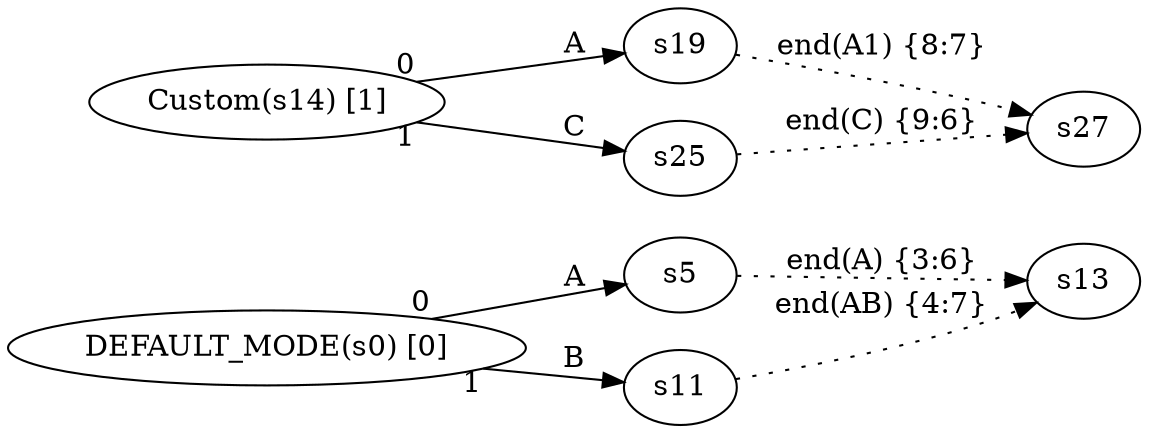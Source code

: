 digraph ATN {
  rankdir=LR;

  "DEFAULT_MODE(s0) [0]" -> s5 [label=A taillabel=0]
  s5 -> s13 [label="end(A) {3:6}" style=dotted]
  "DEFAULT_MODE(s0) [0]" -> s11 [label=B taillabel=1]
  s11 -> s13 [label="end(AB) {4:7}" style=dotted]

  "Custom(s14) [1]" -> s19 [label=A taillabel=0]
  s19 -> s27 [label="end(A1) {8:7}" style=dotted]
  "Custom(s14) [1]" -> s25 [label=C taillabel=1]
  s25 -> s27 [label="end(C) {9:6}" style=dotted]
}